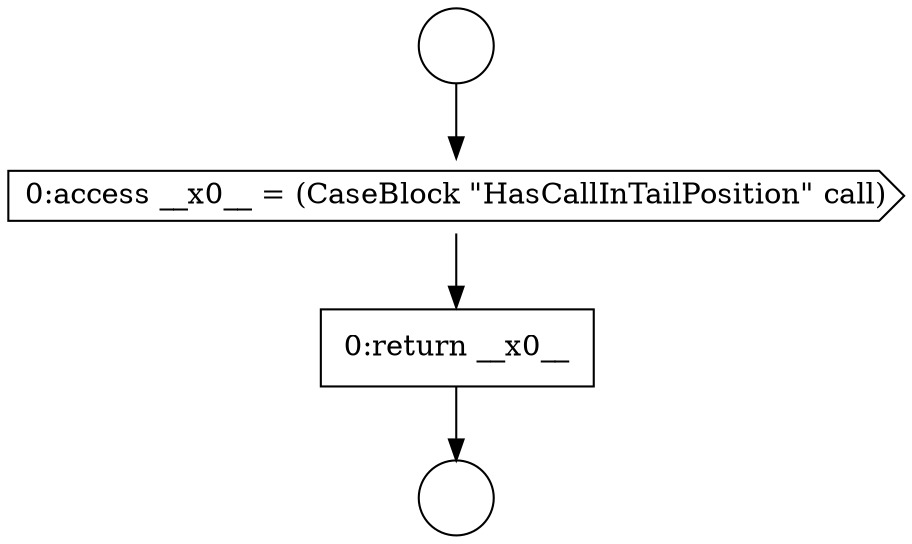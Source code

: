 digraph {
  node9005 [shape=circle label=" " color="black" fillcolor="white" style=filled]
  node9007 [shape=cds, label=<<font color="black">0:access __x0__ = (CaseBlock &quot;HasCallInTailPosition&quot; call)</font>> color="black" fillcolor="white" style=filled]
  node9008 [shape=none, margin=0, label=<<font color="black">
    <table border="0" cellborder="1" cellspacing="0" cellpadding="10">
      <tr><td align="left">0:return __x0__</td></tr>
    </table>
  </font>> color="black" fillcolor="white" style=filled]
  node9006 [shape=circle label=" " color="black" fillcolor="white" style=filled]
  node9005 -> node9007 [ color="black"]
  node9007 -> node9008 [ color="black"]
  node9008 -> node9006 [ color="black"]
}
